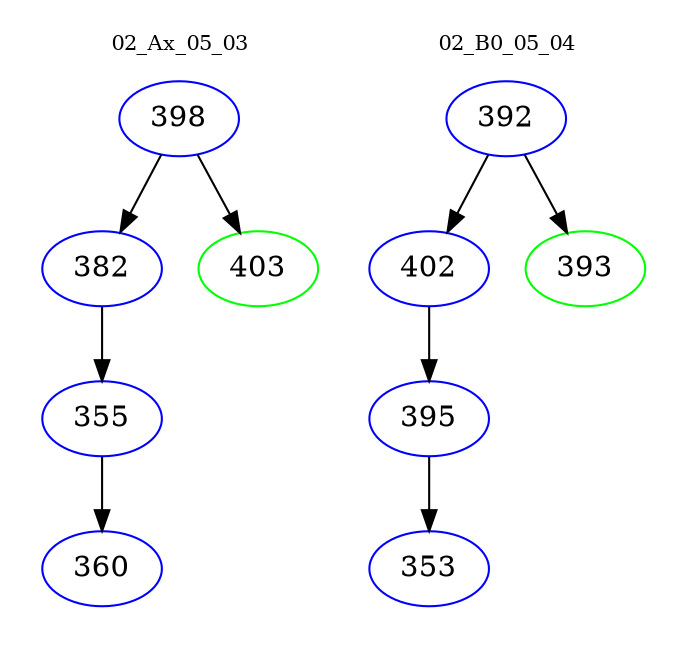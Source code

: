 digraph{
subgraph cluster_0 {
color = white
label = "02_Ax_05_03";
fontsize=10;
T0_398 [label="398", color="blue"]
T0_398 -> T0_382 [color="black"]
T0_382 [label="382", color="blue"]
T0_382 -> T0_355 [color="black"]
T0_355 [label="355", color="blue"]
T0_355 -> T0_360 [color="black"]
T0_360 [label="360", color="blue"]
T0_398 -> T0_403 [color="black"]
T0_403 [label="403", color="green"]
}
subgraph cluster_1 {
color = white
label = "02_B0_05_04";
fontsize=10;
T1_392 [label="392", color="blue"]
T1_392 -> T1_402 [color="black"]
T1_402 [label="402", color="blue"]
T1_402 -> T1_395 [color="black"]
T1_395 [label="395", color="blue"]
T1_395 -> T1_353 [color="black"]
T1_353 [label="353", color="blue"]
T1_392 -> T1_393 [color="black"]
T1_393 [label="393", color="green"]
}
}
